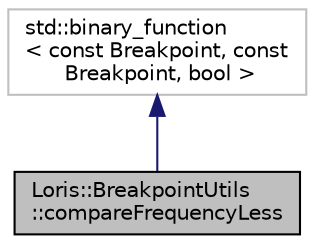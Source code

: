 digraph "Loris::BreakpointUtils::compareFrequencyLess"
{
 // LATEX_PDF_SIZE
  edge [fontname="Helvetica",fontsize="10",labelfontname="Helvetica",labelfontsize="10"];
  node [fontname="Helvetica",fontsize="10",shape=record];
  Node1 [label="Loris::BreakpointUtils\l::compareFrequencyLess",height=0.2,width=0.4,color="black", fillcolor="grey75", style="filled", fontcolor="black",tooltip=" "];
  Node2 -> Node1 [dir="back",color="midnightblue",fontsize="10",style="solid",fontname="Helvetica"];
  Node2 [label="std::binary_function\l\< const Breakpoint, const\l Breakpoint, bool \>",height=0.2,width=0.4,color="grey75", fillcolor="white", style="filled",tooltip=" "];
}
